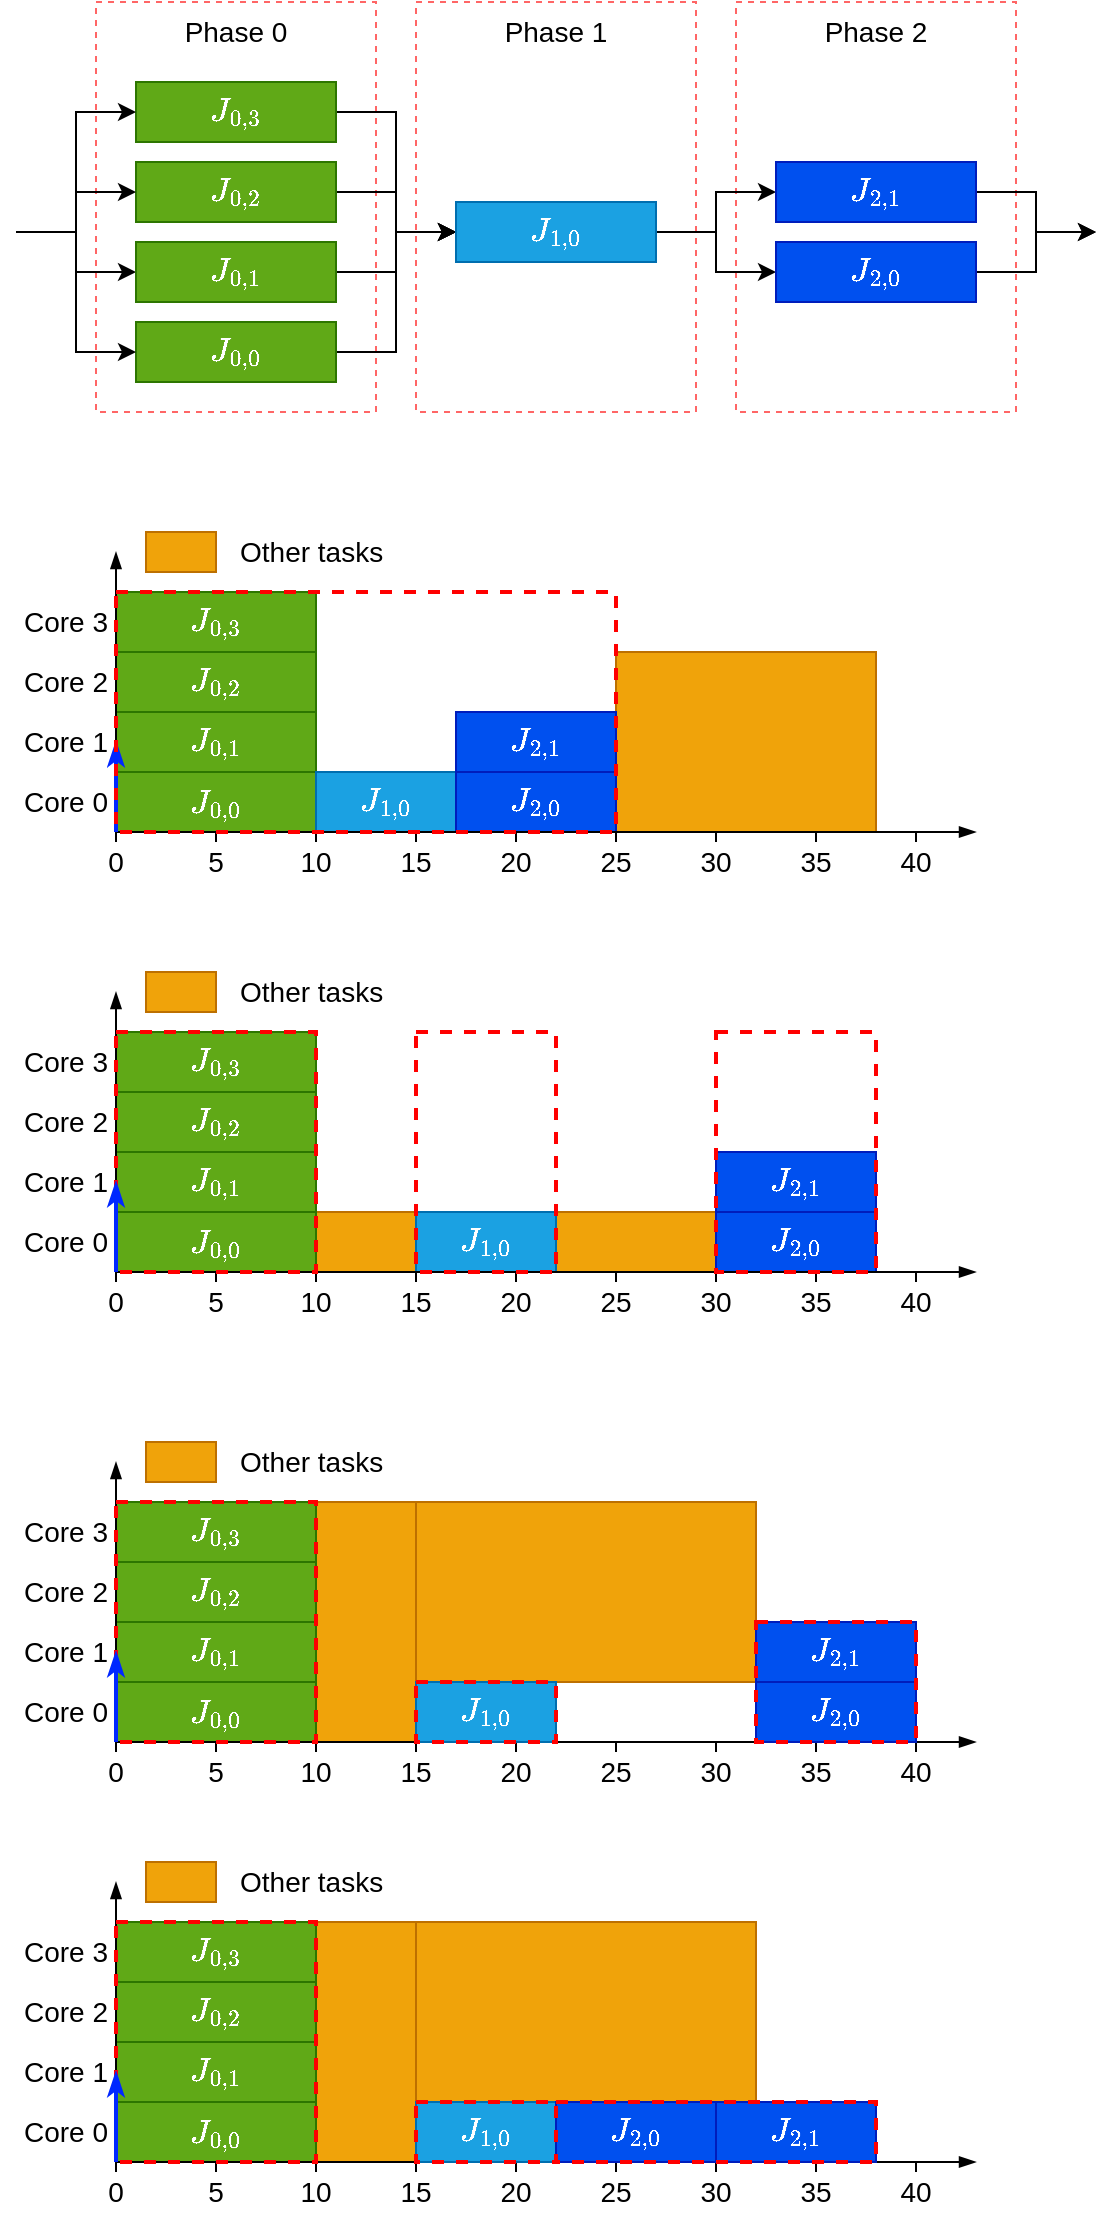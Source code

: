 <mxfile version="13.0.3" type="device"><diagram id="xW1HjvJvRXogK2bOHWA1" name="Page-1"><mxGraphModel dx="362" dy="269" grid="1" gridSize="5" guides="1" tooltips="1" connect="1" arrows="1" fold="1" page="1" pageScale="1" pageWidth="827" pageHeight="1169" math="1" shadow="0"><root><mxCell id="0"/><mxCell id="1" parent="0"/><mxCell id="m0qqbwwtuwKl5_YdVci3-2" value="" style="rounded=0;whiteSpace=wrap;html=1;align=center;fillColor=#f0a30a;strokeColor=#BD7000;fontColor=#ffffff;" parent="1" vertex="1"><mxGeometry x="305" y="975" width="170" height="90" as="geometry"/></mxCell><mxCell id="m0qqbwwtuwKl5_YdVci3-1" value="" style="rounded=0;whiteSpace=wrap;html=1;align=center;fillColor=#f0a30a;strokeColor=#BD7000;fontColor=#ffffff;" parent="1" vertex="1"><mxGeometry x="255" y="975" width="50" height="120" as="geometry"/></mxCell><mxCell id="kMdJhStKraSXt04Y12Ft-99" value="" style="rounded=0;whiteSpace=wrap;html=1;align=center;fillColor=#f0a30a;strokeColor=#BD7000;fontColor=#ffffff;" parent="1" vertex="1"><mxGeometry x="305" y="765" width="170" height="90" as="geometry"/></mxCell><mxCell id="kMdJhStKraSXt04Y12Ft-93" value="" style="rounded=0;whiteSpace=wrap;html=1;align=center;fillColor=#f0a30a;strokeColor=#BD7000;fontColor=#ffffff;" parent="1" vertex="1"><mxGeometry x="405" y="340" width="130" height="90" as="geometry"/></mxCell><mxCell id="7jsa1MZPSzjT0Qlmyjnx-44" value="" style="rounded=0;whiteSpace=wrap;html=1;align=center;fillColor=#f0a30a;strokeColor=#BD7000;fontColor=#ffffff;" parent="1" vertex="1"><mxGeometry x="255" y="620" width="50" height="30" as="geometry"/></mxCell><mxCell id="7jsa1MZPSzjT0Qlmyjnx-51" value="" style="rounded=0;whiteSpace=wrap;html=1;align=center;fillColor=#f0a30a;strokeColor=#BD7000;fontColor=#ffffff;" parent="1" vertex="1"><mxGeometry x="375" y="620" width="80" height="30" as="geometry"/></mxCell><mxCell id="7jsa1MZPSzjT0Qlmyjnx-36" value="" style="rounded=0;whiteSpace=wrap;html=1;align=center;fillColor=#60a917;strokeColor=#2D7600;fontColor=#ffffff;" parent="1" vertex="1"><mxGeometry x="155" y="560" width="100" height="30" as="geometry"/></mxCell><mxCell id="7jsa1MZPSzjT0Qlmyjnx-37" value="" style="rounded=0;whiteSpace=wrap;html=1;align=center;fillColor=#60a917;strokeColor=#2D7600;fontColor=#ffffff;" parent="1" vertex="1"><mxGeometry x="155" y="530" width="100" height="30" as="geometry"/></mxCell><mxCell id="7jsa1MZPSzjT0Qlmyjnx-35" value="" style="rounded=0;whiteSpace=wrap;html=1;fontColor=#FFFFFF;fillColor=none;dashed=1;strokeColor=#FF6666;" parent="1" vertex="1"><mxGeometry x="465" y="15" width="140" height="205" as="geometry"/></mxCell><mxCell id="7jsa1MZPSzjT0Qlmyjnx-34" value="" style="rounded=0;whiteSpace=wrap;html=1;fontColor=#FFFFFF;fillColor=none;dashed=1;strokeColor=#FF6666;" parent="1" vertex="1"><mxGeometry x="305" y="15" width="140" height="205" as="geometry"/></mxCell><mxCell id="7jsa1MZPSzjT0Qlmyjnx-33" value="" style="rounded=0;whiteSpace=wrap;html=1;fontColor=#FFFFFF;fillColor=none;dashed=1;strokeColor=#FF6666;" parent="1" vertex="1"><mxGeometry x="145" y="15" width="140" height="205" as="geometry"/></mxCell><mxCell id="H2lRXq-8TjMZ1R84Y-Bk-118" value="" style="rounded=0;whiteSpace=wrap;html=1;align=center;fillColor=#60a917;strokeColor=#2D7600;fontColor=#ffffff;" parent="1" vertex="1"><mxGeometry x="155" y="590" width="100" height="30" as="geometry"/></mxCell><mxCell id="H2lRXq-8TjMZ1R84Y-Bk-121" value="" style="rounded=0;whiteSpace=wrap;html=1;align=center;fillColor=#60a917;strokeColor=#2D7600;fontColor=#ffffff;" parent="1" vertex="1"><mxGeometry x="155" y="620" width="100" height="30" as="geometry"/></mxCell><mxCell id="H2lRXq-8TjMZ1R84Y-Bk-123" value="" style="endArrow=blockThin;html=1;strokeColor=#000000;endFill=1;exitX=0.5;exitY=0;exitDx=0;exitDy=0;" parent="1" source="H2lRXq-8TjMZ1R84Y-Bk-124" edge="1"><mxGeometry width="50" height="50" relative="1" as="geometry"><mxPoint x="155" y="620" as="sourcePoint"/><mxPoint x="155" y="510" as="targetPoint"/></mxGeometry></mxCell><mxCell id="H2lRXq-8TjMZ1R84Y-Bk-124" value="&lt;div style=&quot;font-size: 14px;&quot;&gt;0&lt;/div&gt;" style="text;html=1;strokeColor=none;fillColor=none;align=center;verticalAlign=middle;whiteSpace=wrap;rounded=0;fontSize=14;" parent="1" vertex="1"><mxGeometry x="145" y="655" width="20" height="20" as="geometry"/></mxCell><mxCell id="H2lRXq-8TjMZ1R84Y-Bk-125" value="5" style="text;html=1;strokeColor=none;fillColor=none;align=center;verticalAlign=middle;whiteSpace=wrap;rounded=0;fontSize=14;" parent="1" vertex="1"><mxGeometry x="195" y="655" width="20" height="20" as="geometry"/></mxCell><mxCell id="H2lRXq-8TjMZ1R84Y-Bk-126" value="10" style="text;html=1;strokeColor=none;fillColor=none;align=center;verticalAlign=middle;whiteSpace=wrap;rounded=0;fontSize=14;" parent="1" vertex="1"><mxGeometry x="245" y="655" width="20" height="20" as="geometry"/></mxCell><mxCell id="H2lRXq-8TjMZ1R84Y-Bk-127" value="15" style="text;html=1;strokeColor=none;fillColor=none;align=center;verticalAlign=middle;whiteSpace=wrap;rounded=0;fontSize=14;" parent="1" vertex="1"><mxGeometry x="295" y="655" width="20" height="20" as="geometry"/></mxCell><mxCell id="H2lRXq-8TjMZ1R84Y-Bk-128" value="20" style="text;html=1;strokeColor=none;fillColor=none;align=center;verticalAlign=middle;whiteSpace=wrap;rounded=0;fontSize=14;" parent="1" vertex="1"><mxGeometry x="345" y="655" width="20" height="20" as="geometry"/></mxCell><mxCell id="H2lRXq-8TjMZ1R84Y-Bk-130" value="Core 0" style="text;html=1;strokeColor=none;fillColor=none;align=center;verticalAlign=middle;whiteSpace=wrap;rounded=0;fontSize=14;fontColor=#000000;" parent="1" vertex="1"><mxGeometry x="105" y="625" width="50" height="20" as="geometry"/></mxCell><mxCell id="H2lRXq-8TjMZ1R84Y-Bk-131" value="Core 1" style="text;html=1;strokeColor=none;fillColor=none;align=center;verticalAlign=middle;whiteSpace=wrap;rounded=0;fontSize=14;fontColor=#000000;" parent="1" vertex="1"><mxGeometry x="105" y="595" width="50" height="20" as="geometry"/></mxCell><mxCell id="H2lRXq-8TjMZ1R84Y-Bk-134" value="" style="endArrow=none;html=1;" parent="1" source="H2lRXq-8TjMZ1R84Y-Bk-135" edge="1"><mxGeometry width="50" height="50" relative="1" as="geometry"><mxPoint x="405" y="680" as="sourcePoint"/><mxPoint x="405" y="650" as="targetPoint"/></mxGeometry></mxCell><mxCell id="H2lRXq-8TjMZ1R84Y-Bk-135" value="25" style="text;html=1;strokeColor=none;fillColor=none;align=center;verticalAlign=middle;whiteSpace=wrap;rounded=0;fontSize=14;" parent="1" vertex="1"><mxGeometry x="395" y="655" width="20" height="20" as="geometry"/></mxCell><mxCell id="H2lRXq-8TjMZ1R84Y-Bk-136" value="" style="endArrow=none;html=1;exitX=0.5;exitY=0;exitDx=0;exitDy=0;" parent="1" source="H2lRXq-8TjMZ1R84Y-Bk-135" edge="1"><mxGeometry width="50" height="50" relative="1" as="geometry"><mxPoint x="405" y="680" as="sourcePoint"/><mxPoint x="405" y="650" as="targetPoint"/></mxGeometry></mxCell><mxCell id="H2lRXq-8TjMZ1R84Y-Bk-137" value="" style="endArrow=none;html=1;exitX=0.5;exitY=0;exitDx=0;exitDy=0;" parent="1" source="H2lRXq-8TjMZ1R84Y-Bk-128" edge="1"><mxGeometry width="50" height="50" relative="1" as="geometry"><mxPoint x="410" y="660" as="sourcePoint"/><mxPoint x="355" y="650" as="targetPoint"/></mxGeometry></mxCell><mxCell id="H2lRXq-8TjMZ1R84Y-Bk-138" value="" style="endArrow=none;html=1;exitX=0.5;exitY=0;exitDx=0;exitDy=0;" parent="1" source="H2lRXq-8TjMZ1R84Y-Bk-127" edge="1"><mxGeometry width="50" height="50" relative="1" as="geometry"><mxPoint x="415" y="665" as="sourcePoint"/><mxPoint x="305.0" y="650" as="targetPoint"/></mxGeometry></mxCell><mxCell id="H2lRXq-8TjMZ1R84Y-Bk-139" value="" style="endArrow=none;html=1;exitX=0.5;exitY=0;exitDx=0;exitDy=0;" parent="1" source="H2lRXq-8TjMZ1R84Y-Bk-126" edge="1"><mxGeometry width="50" height="50" relative="1" as="geometry"><mxPoint x="310" y="660" as="sourcePoint"/><mxPoint x="255" y="650" as="targetPoint"/></mxGeometry></mxCell><mxCell id="H2lRXq-8TjMZ1R84Y-Bk-140" value="" style="endArrow=none;html=1;exitX=0.5;exitY=0;exitDx=0;exitDy=0;" parent="1" source="H2lRXq-8TjMZ1R84Y-Bk-125" edge="1"><mxGeometry width="50" height="50" relative="1" as="geometry"><mxPoint x="315" y="665" as="sourcePoint"/><mxPoint x="205" y="650" as="targetPoint"/></mxGeometry></mxCell><mxCell id="H2lRXq-8TjMZ1R84Y-Bk-149" value="" style="endArrow=none;html=1;" parent="1" source="H2lRXq-8TjMZ1R84Y-Bk-150" edge="1"><mxGeometry width="50" height="50" relative="1" as="geometry"><mxPoint x="455" y="680" as="sourcePoint"/><mxPoint x="455" y="650" as="targetPoint"/></mxGeometry></mxCell><mxCell id="H2lRXq-8TjMZ1R84Y-Bk-150" value="30" style="text;html=1;strokeColor=none;fillColor=none;align=center;verticalAlign=middle;whiteSpace=wrap;rounded=0;fontSize=14;" parent="1" vertex="1"><mxGeometry x="445" y="655" width="20" height="20" as="geometry"/></mxCell><mxCell id="qFGKZNAYmPmx-F1GtHhx-10" value="" style="rounded=0;whiteSpace=wrap;html=1;align=center;fillColor=#f0a30a;strokeColor=#BD7000;fontColor=#ffffff;" parent="1" vertex="1"><mxGeometry x="170" y="500" width="35" height="20" as="geometry"/></mxCell><mxCell id="qFGKZNAYmPmx-F1GtHhx-11" value="Other tasks" style="text;html=1;strokeColor=none;fillColor=none;align=left;verticalAlign=middle;whiteSpace=wrap;rounded=0;fontSize=14;fontColor=#000000;" parent="1" vertex="1"><mxGeometry x="215" y="500" width="80" height="20" as="geometry"/></mxCell><mxCell id="7jsa1MZPSzjT0Qlmyjnx-11" style="edgeStyle=orthogonalEdgeStyle;rounded=0;orthogonalLoop=1;jettySize=auto;html=1;exitX=1;exitY=0.5;exitDx=0;exitDy=0;entryX=0;entryY=0.5;entryDx=0;entryDy=0;" parent="1" source="7jsa1MZPSzjT0Qlmyjnx-1" target="7jsa1MZPSzjT0Qlmyjnx-5" edge="1"><mxGeometry relative="1" as="geometry"/></mxCell><mxCell id="7jsa1MZPSzjT0Qlmyjnx-1" value="" style="rounded=0;whiteSpace=wrap;html=1;align=center;fillColor=#60a917;strokeColor=#2D7600;fontColor=#ffffff;" parent="1" vertex="1"><mxGeometry x="165" y="55" width="100" height="30" as="geometry"/></mxCell><mxCell id="7jsa1MZPSzjT0Qlmyjnx-8" style="edgeStyle=orthogonalEdgeStyle;rounded=0;orthogonalLoop=1;jettySize=auto;html=1;exitX=1;exitY=0.5;exitDx=0;exitDy=0;" parent="1" source="7jsa1MZPSzjT0Qlmyjnx-2" target="7jsa1MZPSzjT0Qlmyjnx-5" edge="1"><mxGeometry relative="1" as="geometry"/></mxCell><mxCell id="7jsa1MZPSzjT0Qlmyjnx-2" value="" style="rounded=0;whiteSpace=wrap;html=1;align=center;fillColor=#60a917;strokeColor=#2D7600;fontColor=#ffffff;" parent="1" vertex="1"><mxGeometry x="165" y="95" width="100" height="30" as="geometry"/></mxCell><mxCell id="7jsa1MZPSzjT0Qlmyjnx-9" style="edgeStyle=orthogonalEdgeStyle;rounded=0;orthogonalLoop=1;jettySize=auto;html=1;exitX=1;exitY=0.5;exitDx=0;exitDy=0;entryX=0;entryY=0.5;entryDx=0;entryDy=0;" parent="1" source="7jsa1MZPSzjT0Qlmyjnx-3" target="7jsa1MZPSzjT0Qlmyjnx-5" edge="1"><mxGeometry relative="1" as="geometry"/></mxCell><mxCell id="7jsa1MZPSzjT0Qlmyjnx-17" style="edgeStyle=orthogonalEdgeStyle;rounded=0;orthogonalLoop=1;jettySize=auto;html=1;exitX=0;exitY=0.5;exitDx=0;exitDy=0;startArrow=classic;startFill=1;endArrow=none;endFill=0;" parent="1" source="7jsa1MZPSzjT0Qlmyjnx-3" edge="1"><mxGeometry relative="1" as="geometry"><mxPoint x="105" y="130" as="targetPoint"/><Array as="points"><mxPoint x="135" y="150"/><mxPoint x="135" y="130"/></Array></mxGeometry></mxCell><mxCell id="7jsa1MZPSzjT0Qlmyjnx-3" value="" style="rounded=0;whiteSpace=wrap;html=1;align=center;fillColor=#60a917;strokeColor=#2D7600;fontColor=#ffffff;" parent="1" vertex="1"><mxGeometry x="165" y="135" width="100" height="30" as="geometry"/></mxCell><mxCell id="7jsa1MZPSzjT0Qlmyjnx-10" style="edgeStyle=orthogonalEdgeStyle;rounded=0;orthogonalLoop=1;jettySize=auto;html=1;exitX=1;exitY=0.5;exitDx=0;exitDy=0;entryX=0;entryY=0.5;entryDx=0;entryDy=0;" parent="1" source="7jsa1MZPSzjT0Qlmyjnx-4" target="7jsa1MZPSzjT0Qlmyjnx-5" edge="1"><mxGeometry relative="1" as="geometry"/></mxCell><mxCell id="7jsa1MZPSzjT0Qlmyjnx-4" value="" style="rounded=0;whiteSpace=wrap;html=1;align=center;fillColor=#60a917;strokeColor=#2D7600;fontColor=#ffffff;" parent="1" vertex="1"><mxGeometry x="165" y="175" width="100" height="30" as="geometry"/></mxCell><mxCell id="7jsa1MZPSzjT0Qlmyjnx-12" style="edgeStyle=orthogonalEdgeStyle;rounded=0;orthogonalLoop=1;jettySize=auto;html=1;exitX=1;exitY=0.5;exitDx=0;exitDy=0;" parent="1" source="7jsa1MZPSzjT0Qlmyjnx-5" target="7jsa1MZPSzjT0Qlmyjnx-6" edge="1"><mxGeometry relative="1" as="geometry"/></mxCell><mxCell id="7jsa1MZPSzjT0Qlmyjnx-13" style="edgeStyle=orthogonalEdgeStyle;rounded=0;orthogonalLoop=1;jettySize=auto;html=1;exitX=1;exitY=0.5;exitDx=0;exitDy=0;" parent="1" source="7jsa1MZPSzjT0Qlmyjnx-5" target="7jsa1MZPSzjT0Qlmyjnx-7" edge="1"><mxGeometry relative="1" as="geometry"/></mxCell><mxCell id="7jsa1MZPSzjT0Qlmyjnx-5" value="" style="rounded=0;whiteSpace=wrap;html=1;align=center;fillColor=#1ba1e2;strokeColor=#006EAF;fontColor=#ffffff;" parent="1" vertex="1"><mxGeometry x="325" y="115" width="100" height="30" as="geometry"/></mxCell><mxCell id="7jsa1MZPSzjT0Qlmyjnx-14" style="edgeStyle=orthogonalEdgeStyle;rounded=0;orthogonalLoop=1;jettySize=auto;html=1;exitX=1;exitY=0.5;exitDx=0;exitDy=0;" parent="1" source="7jsa1MZPSzjT0Qlmyjnx-6" edge="1"><mxGeometry relative="1" as="geometry"><mxPoint x="645" y="130" as="targetPoint"/><Array as="points"><mxPoint x="615" y="110"/><mxPoint x="615" y="130"/></Array></mxGeometry></mxCell><mxCell id="7jsa1MZPSzjT0Qlmyjnx-6" value="" style="rounded=0;whiteSpace=wrap;html=1;align=center;fillColor=#0050ef;strokeColor=#001DBC;fontColor=#ffffff;" parent="1" vertex="1"><mxGeometry x="485" y="95" width="100" height="30" as="geometry"/></mxCell><mxCell id="7jsa1MZPSzjT0Qlmyjnx-16" style="edgeStyle=orthogonalEdgeStyle;rounded=0;orthogonalLoop=1;jettySize=auto;html=1;exitX=1;exitY=0.5;exitDx=0;exitDy=0;" parent="1" source="7jsa1MZPSzjT0Qlmyjnx-7" edge="1"><mxGeometry relative="1" as="geometry"><mxPoint x="645" y="130" as="targetPoint"/><Array as="points"><mxPoint x="615" y="150"/><mxPoint x="615" y="130"/></Array></mxGeometry></mxCell><mxCell id="7jsa1MZPSzjT0Qlmyjnx-7" value="" style="rounded=0;whiteSpace=wrap;html=1;align=center;fillColor=#0050ef;strokeColor=#001DBC;fontColor=#ffffff;" parent="1" vertex="1"><mxGeometry x="485" y="135" width="100" height="30" as="geometry"/></mxCell><mxCell id="7jsa1MZPSzjT0Qlmyjnx-18" style="edgeStyle=orthogonalEdgeStyle;rounded=0;orthogonalLoop=1;jettySize=auto;html=1;exitX=0;exitY=0.5;exitDx=0;exitDy=0;startArrow=classic;startFill=1;endArrow=none;endFill=0;" parent="1" edge="1"><mxGeometry relative="1" as="geometry"><mxPoint x="105" y="130" as="targetPoint"/><mxPoint x="165" y="190" as="sourcePoint"/><Array as="points"><mxPoint x="135" y="190"/><mxPoint x="135" y="130"/></Array></mxGeometry></mxCell><mxCell id="7jsa1MZPSzjT0Qlmyjnx-19" style="edgeStyle=orthogonalEdgeStyle;rounded=0;orthogonalLoop=1;jettySize=auto;html=1;exitX=0;exitY=0.5;exitDx=0;exitDy=0;startArrow=classic;startFill=1;endArrow=none;endFill=0;" parent="1" edge="1"><mxGeometry relative="1" as="geometry"><mxPoint x="105" y="130" as="targetPoint"/><mxPoint x="165" y="110" as="sourcePoint"/><Array as="points"><mxPoint x="135" y="110"/><mxPoint x="135" y="130"/></Array></mxGeometry></mxCell><mxCell id="7jsa1MZPSzjT0Qlmyjnx-20" style="edgeStyle=orthogonalEdgeStyle;rounded=0;orthogonalLoop=1;jettySize=auto;html=1;exitX=0;exitY=0.5;exitDx=0;exitDy=0;startArrow=classic;startFill=1;endArrow=none;endFill=0;" parent="1" edge="1"><mxGeometry relative="1" as="geometry"><mxPoint x="105" y="130" as="targetPoint"/><mxPoint x="165" y="70" as="sourcePoint"/><Array as="points"><mxPoint x="135" y="70"/><mxPoint x="135" y="130"/></Array></mxGeometry></mxCell><mxCell id="7jsa1MZPSzjT0Qlmyjnx-21" value="$$J_{0,0}$$" style="text;html=1;strokeColor=none;fillColor=none;align=center;verticalAlign=middle;whiteSpace=wrap;rounded=0;fontSize=14;fontColor=#FFFFFF;" parent="1" vertex="1"><mxGeometry x="180" y="180" width="70" height="20" as="geometry"/></mxCell><mxCell id="7jsa1MZPSzjT0Qlmyjnx-22" value="$$J_{0,1}$$" style="text;html=1;strokeColor=none;fillColor=none;align=center;verticalAlign=middle;whiteSpace=wrap;rounded=0;fontSize=14;fontColor=#FFFFFF;" parent="1" vertex="1"><mxGeometry x="180" y="140" width="70" height="20" as="geometry"/></mxCell><mxCell id="7jsa1MZPSzjT0Qlmyjnx-23" value="$$J_{0,2}$$" style="text;html=1;strokeColor=none;fillColor=none;align=center;verticalAlign=middle;whiteSpace=wrap;rounded=0;fontSize=14;fontColor=#FFFFFF;" parent="1" vertex="1"><mxGeometry x="180" y="100" width="70" height="20" as="geometry"/></mxCell><mxCell id="7jsa1MZPSzjT0Qlmyjnx-24" value="$$J_{0,3}$$" style="text;html=1;strokeColor=none;fillColor=none;align=center;verticalAlign=middle;whiteSpace=wrap;rounded=0;fontSize=14;fontColor=#FFFFFF;" parent="1" vertex="1"><mxGeometry x="180" y="60" width="70" height="20" as="geometry"/></mxCell><mxCell id="7jsa1MZPSzjT0Qlmyjnx-25" value="$$J_{1,0}$$" style="text;html=1;strokeColor=none;fillColor=none;align=center;verticalAlign=middle;whiteSpace=wrap;rounded=0;fontSize=14;fontColor=#FFFFFF;" parent="1" vertex="1"><mxGeometry x="340" y="120" width="70" height="20" as="geometry"/></mxCell><mxCell id="7jsa1MZPSzjT0Qlmyjnx-26" value="$$J_{2,0}$$" style="text;html=1;strokeColor=none;fillColor=none;align=center;verticalAlign=middle;whiteSpace=wrap;rounded=0;fontSize=14;fontColor=#FFFFFF;" parent="1" vertex="1"><mxGeometry x="500" y="140" width="70" height="20" as="geometry"/></mxCell><mxCell id="7jsa1MZPSzjT0Qlmyjnx-27" value="$$J_{2,1}$$" style="text;html=1;strokeColor=none;fillColor=none;align=center;verticalAlign=middle;whiteSpace=wrap;rounded=0;fontSize=14;fontColor=#FFFFFF;" parent="1" vertex="1"><mxGeometry x="500" y="100" width="70" height="20" as="geometry"/></mxCell><mxCell id="7jsa1MZPSzjT0Qlmyjnx-28" value="Phase 0" style="text;html=1;strokeColor=none;fillColor=none;align=center;verticalAlign=middle;whiteSpace=wrap;rounded=0;fontSize=14;fontColor=#000000;" parent="1" vertex="1"><mxGeometry x="180" y="20" width="70" height="20" as="geometry"/></mxCell><mxCell id="7jsa1MZPSzjT0Qlmyjnx-30" value="Phase 1" style="text;html=1;strokeColor=none;fillColor=none;align=center;verticalAlign=middle;whiteSpace=wrap;rounded=0;fontSize=14;fontColor=#000000;" parent="1" vertex="1"><mxGeometry x="340" y="20" width="70" height="20" as="geometry"/></mxCell><mxCell id="7jsa1MZPSzjT0Qlmyjnx-31" value="Phase 2" style="text;html=1;strokeColor=none;fillColor=none;align=center;verticalAlign=middle;whiteSpace=wrap;rounded=0;fontSize=14;fontColor=#000000;" parent="1" vertex="1"><mxGeometry x="500" y="20" width="70" height="20" as="geometry"/></mxCell><mxCell id="7jsa1MZPSzjT0Qlmyjnx-38" value="Core 2" style="text;html=1;strokeColor=none;fillColor=none;align=center;verticalAlign=middle;whiteSpace=wrap;rounded=0;fontSize=14;fontColor=#000000;" parent="1" vertex="1"><mxGeometry x="105" y="565" width="50" height="20" as="geometry"/></mxCell><mxCell id="7jsa1MZPSzjT0Qlmyjnx-39" value="Core 3" style="text;html=1;strokeColor=none;fillColor=none;align=center;verticalAlign=middle;whiteSpace=wrap;rounded=0;fontSize=14;fontColor=#000000;" parent="1" vertex="1"><mxGeometry x="105" y="535" width="50" height="20" as="geometry"/></mxCell><mxCell id="7jsa1MZPSzjT0Qlmyjnx-40" value="$$J_{0,0}$$" style="text;html=1;strokeColor=none;fillColor=none;align=center;verticalAlign=middle;whiteSpace=wrap;rounded=0;fontSize=14;fontColor=#FFFFFF;" parent="1" vertex="1"><mxGeometry x="170" y="625.86" width="70" height="20" as="geometry"/></mxCell><mxCell id="7jsa1MZPSzjT0Qlmyjnx-41" value="$$J_{0,1}$$" style="text;html=1;strokeColor=none;fillColor=none;align=center;verticalAlign=middle;whiteSpace=wrap;rounded=0;fontSize=14;fontColor=#FFFFFF;" parent="1" vertex="1"><mxGeometry x="170" y="595" width="70" height="20" as="geometry"/></mxCell><mxCell id="7jsa1MZPSzjT0Qlmyjnx-42" value="$$J_{0,2}$$" style="text;html=1;strokeColor=none;fillColor=none;align=center;verticalAlign=middle;whiteSpace=wrap;rounded=0;fontSize=14;fontColor=#FFFFFF;" parent="1" vertex="1"><mxGeometry x="170" y="565" width="70" height="20" as="geometry"/></mxCell><mxCell id="7jsa1MZPSzjT0Qlmyjnx-43" value="$$J_{0,3}$$" style="text;html=1;strokeColor=none;fillColor=none;align=center;verticalAlign=middle;whiteSpace=wrap;rounded=0;fontSize=14;fontColor=#FFFFFF;" parent="1" vertex="1"><mxGeometry x="170" y="535" width="70" height="20" as="geometry"/></mxCell><mxCell id="7jsa1MZPSzjT0Qlmyjnx-45" value="&lt;span style=&quot;white-space: normal ; font-size: 14px&quot;&gt;$$J_{1,0}$$&lt;/span&gt;" style="rounded=0;whiteSpace=wrap;html=1;align=center;fillColor=#1ba1e2;strokeColor=#006EAF;fontColor=#ffffff;" parent="1" vertex="1"><mxGeometry x="305" y="620" width="70" height="30" as="geometry"/></mxCell><mxCell id="7jsa1MZPSzjT0Qlmyjnx-52" value="&lt;span style=&quot;white-space: normal ; font-size: 14px&quot;&gt;$$J_{2,1}$$&lt;/span&gt;" style="rounded=0;whiteSpace=wrap;html=1;align=center;fillColor=#0050ef;strokeColor=#001DBC;fontColor=#ffffff;" parent="1" vertex="1"><mxGeometry x="455" y="590" width="80" height="30" as="geometry"/></mxCell><mxCell id="7jsa1MZPSzjT0Qlmyjnx-53" value="&lt;span style=&quot;white-space: normal ; font-size: 14px&quot;&gt;$$J_{2,0}$$&lt;/span&gt;" style="rounded=0;whiteSpace=wrap;html=1;align=center;fillColor=#0050ef;strokeColor=#001DBC;fontColor=#ffffff;" parent="1" vertex="1"><mxGeometry x="455" y="620" width="80" height="30" as="geometry"/></mxCell><mxCell id="H2lRXq-8TjMZ1R84Y-Bk-122" value="" style="endArrow=blockThin;html=1;endFill=1;" parent="1" edge="1"><mxGeometry width="50" height="50" relative="1" as="geometry"><mxPoint x="155" y="650" as="sourcePoint"/><mxPoint x="585" y="650" as="targetPoint"/></mxGeometry></mxCell><mxCell id="7jsa1MZPSzjT0Qlmyjnx-47" value="" style="rounded=0;whiteSpace=wrap;html=1;fontColor=#FFFFFF;fillColor=none;dashed=1;strokeColor=#FF0000;strokeWidth=2;" parent="1" vertex="1"><mxGeometry x="155" y="530" width="100" height="120" as="geometry"/></mxCell><mxCell id="H2lRXq-8TjMZ1R84Y-Bk-129" value="" style="endArrow=classicThin;html=1;strokeColor=#0027FF;fillColor=#0050ef;endFill=1;strokeWidth=2;" parent="1" edge="1"><mxGeometry width="50" height="50" relative="1" as="geometry"><mxPoint x="155" y="650" as="sourcePoint"/><mxPoint x="155" y="605" as="targetPoint"/></mxGeometry></mxCell><mxCell id="7jsa1MZPSzjT0Qlmyjnx-60" value="" style="endArrow=none;html=1;" parent="1" source="7jsa1MZPSzjT0Qlmyjnx-61" edge="1"><mxGeometry width="50" height="50" relative="1" as="geometry"><mxPoint x="505" y="680" as="sourcePoint"/><mxPoint x="505" y="650" as="targetPoint"/></mxGeometry></mxCell><mxCell id="7jsa1MZPSzjT0Qlmyjnx-61" value="35" style="text;html=1;strokeColor=none;fillColor=none;align=center;verticalAlign=middle;whiteSpace=wrap;rounded=0;fontSize=14;" parent="1" vertex="1"><mxGeometry x="495" y="655" width="20" height="20" as="geometry"/></mxCell><mxCell id="7jsa1MZPSzjT0Qlmyjnx-62" value="" style="endArrow=none;html=1;" parent="1" source="7jsa1MZPSzjT0Qlmyjnx-63" edge="1"><mxGeometry width="50" height="50" relative="1" as="geometry"><mxPoint x="555" y="680" as="sourcePoint"/><mxPoint x="555" y="650" as="targetPoint"/></mxGeometry></mxCell><mxCell id="7jsa1MZPSzjT0Qlmyjnx-63" value="40" style="text;html=1;strokeColor=none;fillColor=none;align=center;verticalAlign=middle;whiteSpace=wrap;rounded=0;fontSize=14;" parent="1" vertex="1"><mxGeometry x="545" y="655" width="20" height="20" as="geometry"/></mxCell><mxCell id="7jsa1MZPSzjT0Qlmyjnx-64" value="" style="rounded=0;whiteSpace=wrap;html=1;align=center;fillColor=#f0a30a;strokeColor=#BD7000;fontColor=#ffffff;" parent="1" vertex="1"><mxGeometry x="255" y="765" width="50" height="120" as="geometry"/></mxCell><mxCell id="7jsa1MZPSzjT0Qlmyjnx-66" value="" style="rounded=0;whiteSpace=wrap;html=1;align=center;fillColor=#60a917;strokeColor=#2D7600;fontColor=#ffffff;" parent="1" vertex="1"><mxGeometry x="155" y="795" width="100" height="30" as="geometry"/></mxCell><mxCell id="7jsa1MZPSzjT0Qlmyjnx-67" value="" style="rounded=0;whiteSpace=wrap;html=1;align=center;fillColor=#60a917;strokeColor=#2D7600;fontColor=#ffffff;" parent="1" vertex="1"><mxGeometry x="155" y="765" width="100" height="30" as="geometry"/></mxCell><mxCell id="7jsa1MZPSzjT0Qlmyjnx-68" value="" style="rounded=0;whiteSpace=wrap;html=1;align=center;fillColor=#60a917;strokeColor=#2D7600;fontColor=#ffffff;" parent="1" vertex="1"><mxGeometry x="155" y="825" width="100" height="30" as="geometry"/></mxCell><mxCell id="7jsa1MZPSzjT0Qlmyjnx-69" value="" style="rounded=0;whiteSpace=wrap;html=1;align=center;fillColor=#60a917;strokeColor=#2D7600;fontColor=#ffffff;" parent="1" vertex="1"><mxGeometry x="155" y="855" width="100" height="30" as="geometry"/></mxCell><mxCell id="7jsa1MZPSzjT0Qlmyjnx-70" value="" style="endArrow=blockThin;html=1;strokeColor=#000000;endFill=1;exitX=0.5;exitY=0;exitDx=0;exitDy=0;" parent="1" source="7jsa1MZPSzjT0Qlmyjnx-71" edge="1"><mxGeometry width="50" height="50" relative="1" as="geometry"><mxPoint x="155" y="855" as="sourcePoint"/><mxPoint x="155" y="745" as="targetPoint"/></mxGeometry></mxCell><mxCell id="7jsa1MZPSzjT0Qlmyjnx-71" value="&lt;div style=&quot;font-size: 14px;&quot;&gt;0&lt;/div&gt;" style="text;html=1;strokeColor=none;fillColor=none;align=center;verticalAlign=middle;whiteSpace=wrap;rounded=0;fontSize=14;" parent="1" vertex="1"><mxGeometry x="145" y="890" width="20" height="20" as="geometry"/></mxCell><mxCell id="7jsa1MZPSzjT0Qlmyjnx-72" value="5" style="text;html=1;strokeColor=none;fillColor=none;align=center;verticalAlign=middle;whiteSpace=wrap;rounded=0;fontSize=14;" parent="1" vertex="1"><mxGeometry x="195" y="890" width="20" height="20" as="geometry"/></mxCell><mxCell id="7jsa1MZPSzjT0Qlmyjnx-73" value="10" style="text;html=1;strokeColor=none;fillColor=none;align=center;verticalAlign=middle;whiteSpace=wrap;rounded=0;fontSize=14;" parent="1" vertex="1"><mxGeometry x="245" y="890" width="20" height="20" as="geometry"/></mxCell><mxCell id="7jsa1MZPSzjT0Qlmyjnx-74" value="15" style="text;html=1;strokeColor=none;fillColor=none;align=center;verticalAlign=middle;whiteSpace=wrap;rounded=0;fontSize=14;" parent="1" vertex="1"><mxGeometry x="295" y="890" width="20" height="20" as="geometry"/></mxCell><mxCell id="7jsa1MZPSzjT0Qlmyjnx-75" value="20" style="text;html=1;strokeColor=none;fillColor=none;align=center;verticalAlign=middle;whiteSpace=wrap;rounded=0;fontSize=14;" parent="1" vertex="1"><mxGeometry x="345" y="890" width="20" height="20" as="geometry"/></mxCell><mxCell id="7jsa1MZPSzjT0Qlmyjnx-76" value="Core 0" style="text;html=1;strokeColor=none;fillColor=none;align=center;verticalAlign=middle;whiteSpace=wrap;rounded=0;fontSize=14;fontColor=#000000;" parent="1" vertex="1"><mxGeometry x="105" y="860" width="50" height="20" as="geometry"/></mxCell><mxCell id="7jsa1MZPSzjT0Qlmyjnx-77" value="Core 1" style="text;html=1;strokeColor=none;fillColor=none;align=center;verticalAlign=middle;whiteSpace=wrap;rounded=0;fontSize=14;fontColor=#000000;" parent="1" vertex="1"><mxGeometry x="105" y="830" width="50" height="20" as="geometry"/></mxCell><mxCell id="7jsa1MZPSzjT0Qlmyjnx-78" value="" style="endArrow=none;html=1;" parent="1" source="7jsa1MZPSzjT0Qlmyjnx-79" edge="1"><mxGeometry width="50" height="50" relative="1" as="geometry"><mxPoint x="405" y="915" as="sourcePoint"/><mxPoint x="405" y="885" as="targetPoint"/></mxGeometry></mxCell><mxCell id="7jsa1MZPSzjT0Qlmyjnx-79" value="25" style="text;html=1;strokeColor=none;fillColor=none;align=center;verticalAlign=middle;whiteSpace=wrap;rounded=0;fontSize=14;" parent="1" vertex="1"><mxGeometry x="395" y="890" width="20" height="20" as="geometry"/></mxCell><mxCell id="7jsa1MZPSzjT0Qlmyjnx-80" value="" style="endArrow=none;html=1;exitX=0.5;exitY=0;exitDx=0;exitDy=0;" parent="1" source="7jsa1MZPSzjT0Qlmyjnx-79" edge="1"><mxGeometry width="50" height="50" relative="1" as="geometry"><mxPoint x="405" y="915" as="sourcePoint"/><mxPoint x="405" y="885" as="targetPoint"/></mxGeometry></mxCell><mxCell id="7jsa1MZPSzjT0Qlmyjnx-81" value="" style="endArrow=none;html=1;exitX=0.5;exitY=0;exitDx=0;exitDy=0;" parent="1" source="7jsa1MZPSzjT0Qlmyjnx-75" edge="1"><mxGeometry width="50" height="50" relative="1" as="geometry"><mxPoint x="410" y="895" as="sourcePoint"/><mxPoint x="355" y="885" as="targetPoint"/></mxGeometry></mxCell><mxCell id="7jsa1MZPSzjT0Qlmyjnx-82" value="" style="endArrow=none;html=1;exitX=0.5;exitY=0;exitDx=0;exitDy=0;" parent="1" source="7jsa1MZPSzjT0Qlmyjnx-74" edge="1"><mxGeometry width="50" height="50" relative="1" as="geometry"><mxPoint x="415" y="900" as="sourcePoint"/><mxPoint x="305" y="885" as="targetPoint"/></mxGeometry></mxCell><mxCell id="7jsa1MZPSzjT0Qlmyjnx-83" value="" style="endArrow=none;html=1;exitX=0.5;exitY=0;exitDx=0;exitDy=0;" parent="1" source="7jsa1MZPSzjT0Qlmyjnx-73" edge="1"><mxGeometry width="50" height="50" relative="1" as="geometry"><mxPoint x="310" y="895" as="sourcePoint"/><mxPoint x="255" y="885" as="targetPoint"/></mxGeometry></mxCell><mxCell id="7jsa1MZPSzjT0Qlmyjnx-84" value="" style="endArrow=none;html=1;exitX=0.5;exitY=0;exitDx=0;exitDy=0;" parent="1" source="7jsa1MZPSzjT0Qlmyjnx-72" edge="1"><mxGeometry width="50" height="50" relative="1" as="geometry"><mxPoint x="315" y="900" as="sourcePoint"/><mxPoint x="205" y="885" as="targetPoint"/></mxGeometry></mxCell><mxCell id="7jsa1MZPSzjT0Qlmyjnx-85" value="" style="endArrow=none;html=1;" parent="1" source="7jsa1MZPSzjT0Qlmyjnx-86" edge="1"><mxGeometry width="50" height="50" relative="1" as="geometry"><mxPoint x="455" y="915" as="sourcePoint"/><mxPoint x="455" y="885" as="targetPoint"/></mxGeometry></mxCell><mxCell id="7jsa1MZPSzjT0Qlmyjnx-86" value="30" style="text;html=1;strokeColor=none;fillColor=none;align=center;verticalAlign=middle;whiteSpace=wrap;rounded=0;fontSize=14;" parent="1" vertex="1"><mxGeometry x="445" y="890" width="20" height="20" as="geometry"/></mxCell><mxCell id="7jsa1MZPSzjT0Qlmyjnx-87" value="" style="rounded=0;whiteSpace=wrap;html=1;align=center;fillColor=#f0a30a;strokeColor=#BD7000;fontColor=#ffffff;" parent="1" vertex="1"><mxGeometry x="170" y="735" width="35" height="20" as="geometry"/></mxCell><mxCell id="7jsa1MZPSzjT0Qlmyjnx-88" value="Other tasks" style="text;html=1;strokeColor=none;fillColor=none;align=left;verticalAlign=middle;whiteSpace=wrap;rounded=0;fontSize=14;fontColor=#000000;" parent="1" vertex="1"><mxGeometry x="215" y="735" width="80" height="20" as="geometry"/></mxCell><mxCell id="7jsa1MZPSzjT0Qlmyjnx-89" value="Core 2" style="text;html=1;strokeColor=none;fillColor=none;align=center;verticalAlign=middle;whiteSpace=wrap;rounded=0;fontSize=14;fontColor=#000000;" parent="1" vertex="1"><mxGeometry x="105" y="800" width="50" height="20" as="geometry"/></mxCell><mxCell id="7jsa1MZPSzjT0Qlmyjnx-90" value="Core 3" style="text;html=1;strokeColor=none;fillColor=none;align=center;verticalAlign=middle;whiteSpace=wrap;rounded=0;fontSize=14;fontColor=#000000;" parent="1" vertex="1"><mxGeometry x="105" y="770" width="50" height="20" as="geometry"/></mxCell><mxCell id="7jsa1MZPSzjT0Qlmyjnx-91" value="$$J_{0,0}$$" style="text;html=1;strokeColor=none;fillColor=none;align=center;verticalAlign=middle;whiteSpace=wrap;rounded=0;fontSize=14;fontColor=#FFFFFF;" parent="1" vertex="1"><mxGeometry x="170" y="860.86" width="70" height="20" as="geometry"/></mxCell><mxCell id="7jsa1MZPSzjT0Qlmyjnx-92" value="$$J_{0,1}$$" style="text;html=1;strokeColor=none;fillColor=none;align=center;verticalAlign=middle;whiteSpace=wrap;rounded=0;fontSize=14;fontColor=#FFFFFF;" parent="1" vertex="1"><mxGeometry x="170" y="830" width="70" height="20" as="geometry"/></mxCell><mxCell id="7jsa1MZPSzjT0Qlmyjnx-93" value="$$J_{0,2}$$" style="text;html=1;strokeColor=none;fillColor=none;align=center;verticalAlign=middle;whiteSpace=wrap;rounded=0;fontSize=14;fontColor=#FFFFFF;" parent="1" vertex="1"><mxGeometry x="170" y="800" width="70" height="20" as="geometry"/></mxCell><mxCell id="7jsa1MZPSzjT0Qlmyjnx-94" value="$$J_{0,3}$$" style="text;html=1;strokeColor=none;fillColor=none;align=center;verticalAlign=middle;whiteSpace=wrap;rounded=0;fontSize=14;fontColor=#FFFFFF;" parent="1" vertex="1"><mxGeometry x="170" y="770" width="70" height="20" as="geometry"/></mxCell><mxCell id="7jsa1MZPSzjT0Qlmyjnx-101" value="" style="endArrow=blockThin;html=1;endFill=1;" parent="1" edge="1"><mxGeometry width="50" height="50" relative="1" as="geometry"><mxPoint x="155" y="885" as="sourcePoint"/><mxPoint x="585" y="885" as="targetPoint"/></mxGeometry></mxCell><mxCell id="7jsa1MZPSzjT0Qlmyjnx-103" value="" style="rounded=0;whiteSpace=wrap;html=1;fontColor=#FFFFFF;fillColor=none;dashed=1;strokeColor=#FF0000;strokeWidth=2;" parent="1" vertex="1"><mxGeometry x="155" y="765" width="100" height="120" as="geometry"/></mxCell><mxCell id="7jsa1MZPSzjT0Qlmyjnx-104" value="" style="endArrow=classicThin;html=1;strokeColor=#0027FF;fillColor=#0050ef;endFill=1;strokeWidth=2;" parent="1" edge="1"><mxGeometry width="50" height="50" relative="1" as="geometry"><mxPoint x="155" y="885" as="sourcePoint"/><mxPoint x="155" y="840" as="targetPoint"/></mxGeometry></mxCell><mxCell id="7jsa1MZPSzjT0Qlmyjnx-106" value="" style="endArrow=none;html=1;" parent="1" source="7jsa1MZPSzjT0Qlmyjnx-107" edge="1"><mxGeometry width="50" height="50" relative="1" as="geometry"><mxPoint x="505" y="915" as="sourcePoint"/><mxPoint x="505" y="885" as="targetPoint"/></mxGeometry></mxCell><mxCell id="7jsa1MZPSzjT0Qlmyjnx-107" value="35" style="text;html=1;strokeColor=none;fillColor=none;align=center;verticalAlign=middle;whiteSpace=wrap;rounded=0;fontSize=14;" parent="1" vertex="1"><mxGeometry x="495" y="890" width="20" height="20" as="geometry"/></mxCell><mxCell id="7jsa1MZPSzjT0Qlmyjnx-108" value="" style="endArrow=none;html=1;" parent="1" source="7jsa1MZPSzjT0Qlmyjnx-109" edge="1"><mxGeometry width="50" height="50" relative="1" as="geometry"><mxPoint x="555" y="915" as="sourcePoint"/><mxPoint x="555" y="885" as="targetPoint"/></mxGeometry></mxCell><mxCell id="7jsa1MZPSzjT0Qlmyjnx-109" value="40" style="text;html=1;strokeColor=none;fillColor=none;align=center;verticalAlign=middle;whiteSpace=wrap;rounded=0;fontSize=14;" parent="1" vertex="1"><mxGeometry x="545" y="890" width="20" height="20" as="geometry"/></mxCell><mxCell id="kMdJhStKraSXt04Y12Ft-49" value="" style="rounded=0;whiteSpace=wrap;html=1;align=center;fillColor=#60a917;strokeColor=#2D7600;fontColor=#ffffff;" parent="1" vertex="1"><mxGeometry x="155" y="340" width="100" height="30" as="geometry"/></mxCell><mxCell id="kMdJhStKraSXt04Y12Ft-50" value="" style="rounded=0;whiteSpace=wrap;html=1;align=center;fillColor=#60a917;strokeColor=#2D7600;fontColor=#ffffff;" parent="1" vertex="1"><mxGeometry x="155" y="310" width="100" height="30" as="geometry"/></mxCell><mxCell id="kMdJhStKraSXt04Y12Ft-51" value="" style="rounded=0;whiteSpace=wrap;html=1;align=center;fillColor=#60a917;strokeColor=#2D7600;fontColor=#ffffff;" parent="1" vertex="1"><mxGeometry x="155" y="370" width="100" height="30" as="geometry"/></mxCell><mxCell id="kMdJhStKraSXt04Y12Ft-52" value="" style="rounded=0;whiteSpace=wrap;html=1;align=center;fillColor=#60a917;strokeColor=#2D7600;fontColor=#ffffff;" parent="1" vertex="1"><mxGeometry x="155" y="400" width="100" height="30" as="geometry"/></mxCell><mxCell id="kMdJhStKraSXt04Y12Ft-53" value="" style="endArrow=blockThin;html=1;strokeColor=#000000;endFill=1;exitX=0.5;exitY=0;exitDx=0;exitDy=0;" parent="1" source="kMdJhStKraSXt04Y12Ft-54" edge="1"><mxGeometry width="50" height="50" relative="1" as="geometry"><mxPoint x="155" y="400" as="sourcePoint"/><mxPoint x="155" y="290" as="targetPoint"/></mxGeometry></mxCell><mxCell id="kMdJhStKraSXt04Y12Ft-54" value="&lt;div style=&quot;font-size: 14px;&quot;&gt;0&lt;/div&gt;" style="text;html=1;strokeColor=none;fillColor=none;align=center;verticalAlign=middle;whiteSpace=wrap;rounded=0;fontSize=14;" parent="1" vertex="1"><mxGeometry x="145" y="435" width="20" height="20" as="geometry"/></mxCell><mxCell id="kMdJhStKraSXt04Y12Ft-55" value="5" style="text;html=1;strokeColor=none;fillColor=none;align=center;verticalAlign=middle;whiteSpace=wrap;rounded=0;fontSize=14;" parent="1" vertex="1"><mxGeometry x="195" y="435" width="20" height="20" as="geometry"/></mxCell><mxCell id="kMdJhStKraSXt04Y12Ft-56" value="10" style="text;html=1;strokeColor=none;fillColor=none;align=center;verticalAlign=middle;whiteSpace=wrap;rounded=0;fontSize=14;" parent="1" vertex="1"><mxGeometry x="245" y="435" width="20" height="20" as="geometry"/></mxCell><mxCell id="kMdJhStKraSXt04Y12Ft-57" value="15" style="text;html=1;strokeColor=none;fillColor=none;align=center;verticalAlign=middle;whiteSpace=wrap;rounded=0;fontSize=14;" parent="1" vertex="1"><mxGeometry x="295" y="435" width="20" height="20" as="geometry"/></mxCell><mxCell id="kMdJhStKraSXt04Y12Ft-58" value="20" style="text;html=1;strokeColor=none;fillColor=none;align=center;verticalAlign=middle;whiteSpace=wrap;rounded=0;fontSize=14;" parent="1" vertex="1"><mxGeometry x="345" y="435" width="20" height="20" as="geometry"/></mxCell><mxCell id="kMdJhStKraSXt04Y12Ft-59" value="Core 0" style="text;html=1;strokeColor=none;fillColor=none;align=center;verticalAlign=middle;whiteSpace=wrap;rounded=0;fontSize=14;fontColor=#000000;" parent="1" vertex="1"><mxGeometry x="105" y="405" width="50" height="20" as="geometry"/></mxCell><mxCell id="kMdJhStKraSXt04Y12Ft-60" value="Core 1" style="text;html=1;strokeColor=none;fillColor=none;align=center;verticalAlign=middle;whiteSpace=wrap;rounded=0;fontSize=14;fontColor=#000000;" parent="1" vertex="1"><mxGeometry x="105" y="375" width="50" height="20" as="geometry"/></mxCell><mxCell id="kMdJhStKraSXt04Y12Ft-61" value="" style="endArrow=none;html=1;" parent="1" source="kMdJhStKraSXt04Y12Ft-62" edge="1"><mxGeometry width="50" height="50" relative="1" as="geometry"><mxPoint x="405" y="460" as="sourcePoint"/><mxPoint x="405" y="430" as="targetPoint"/></mxGeometry></mxCell><mxCell id="kMdJhStKraSXt04Y12Ft-62" value="25" style="text;html=1;strokeColor=none;fillColor=none;align=center;verticalAlign=middle;whiteSpace=wrap;rounded=0;fontSize=14;" parent="1" vertex="1"><mxGeometry x="395" y="435" width="20" height="20" as="geometry"/></mxCell><mxCell id="kMdJhStKraSXt04Y12Ft-63" value="" style="endArrow=none;html=1;exitX=0.5;exitY=0;exitDx=0;exitDy=0;" parent="1" source="kMdJhStKraSXt04Y12Ft-62" edge="1"><mxGeometry width="50" height="50" relative="1" as="geometry"><mxPoint x="405" y="460" as="sourcePoint"/><mxPoint x="405" y="430" as="targetPoint"/></mxGeometry></mxCell><mxCell id="kMdJhStKraSXt04Y12Ft-64" value="" style="endArrow=none;html=1;exitX=0.5;exitY=0;exitDx=0;exitDy=0;" parent="1" source="kMdJhStKraSXt04Y12Ft-58" edge="1"><mxGeometry width="50" height="50" relative="1" as="geometry"><mxPoint x="410" y="440" as="sourcePoint"/><mxPoint x="355" y="430" as="targetPoint"/></mxGeometry></mxCell><mxCell id="kMdJhStKraSXt04Y12Ft-65" value="" style="endArrow=none;html=1;exitX=0.5;exitY=0;exitDx=0;exitDy=0;" parent="1" source="kMdJhStKraSXt04Y12Ft-57" edge="1"><mxGeometry width="50" height="50" relative="1" as="geometry"><mxPoint x="415" y="445" as="sourcePoint"/><mxPoint x="305" y="430" as="targetPoint"/></mxGeometry></mxCell><mxCell id="kMdJhStKraSXt04Y12Ft-66" value="" style="endArrow=none;html=1;exitX=0.5;exitY=0;exitDx=0;exitDy=0;" parent="1" source="kMdJhStKraSXt04Y12Ft-56" edge="1"><mxGeometry width="50" height="50" relative="1" as="geometry"><mxPoint x="310" y="440" as="sourcePoint"/><mxPoint x="255" y="430" as="targetPoint"/></mxGeometry></mxCell><mxCell id="kMdJhStKraSXt04Y12Ft-67" value="" style="endArrow=none;html=1;exitX=0.5;exitY=0;exitDx=0;exitDy=0;" parent="1" source="kMdJhStKraSXt04Y12Ft-55" edge="1"><mxGeometry width="50" height="50" relative="1" as="geometry"><mxPoint x="315" y="445" as="sourcePoint"/><mxPoint x="205" y="430" as="targetPoint"/></mxGeometry></mxCell><mxCell id="kMdJhStKraSXt04Y12Ft-68" value="" style="endArrow=none;html=1;" parent="1" source="kMdJhStKraSXt04Y12Ft-69" edge="1"><mxGeometry width="50" height="50" relative="1" as="geometry"><mxPoint x="455" y="460" as="sourcePoint"/><mxPoint x="455" y="430" as="targetPoint"/></mxGeometry></mxCell><mxCell id="kMdJhStKraSXt04Y12Ft-69" value="30" style="text;html=1;strokeColor=none;fillColor=none;align=center;verticalAlign=middle;whiteSpace=wrap;rounded=0;fontSize=14;" parent="1" vertex="1"><mxGeometry x="445" y="435" width="20" height="20" as="geometry"/></mxCell><mxCell id="kMdJhStKraSXt04Y12Ft-70" value="" style="rounded=0;whiteSpace=wrap;html=1;align=center;fillColor=#f0a30a;strokeColor=#BD7000;fontColor=#ffffff;" parent="1" vertex="1"><mxGeometry x="170" y="280" width="35" height="20" as="geometry"/></mxCell><mxCell id="kMdJhStKraSXt04Y12Ft-71" value="Other tasks" style="text;html=1;strokeColor=none;fillColor=none;align=left;verticalAlign=middle;whiteSpace=wrap;rounded=0;fontSize=14;fontColor=#000000;" parent="1" vertex="1"><mxGeometry x="215" y="280" width="80" height="20" as="geometry"/></mxCell><mxCell id="kMdJhStKraSXt04Y12Ft-72" value="Core 2" style="text;html=1;strokeColor=none;fillColor=none;align=center;verticalAlign=middle;whiteSpace=wrap;rounded=0;fontSize=14;fontColor=#000000;" parent="1" vertex="1"><mxGeometry x="105" y="345" width="50" height="20" as="geometry"/></mxCell><mxCell id="kMdJhStKraSXt04Y12Ft-73" value="Core 3" style="text;html=1;strokeColor=none;fillColor=none;align=center;verticalAlign=middle;whiteSpace=wrap;rounded=0;fontSize=14;fontColor=#000000;" parent="1" vertex="1"><mxGeometry x="105" y="315" width="50" height="20" as="geometry"/></mxCell><mxCell id="kMdJhStKraSXt04Y12Ft-74" value="$$J_{0,0}$$" style="text;html=1;strokeColor=none;fillColor=none;align=center;verticalAlign=middle;whiteSpace=wrap;rounded=0;fontSize=14;fontColor=#FFFFFF;" parent="1" vertex="1"><mxGeometry x="170" y="405.86" width="70" height="20" as="geometry"/></mxCell><mxCell id="kMdJhStKraSXt04Y12Ft-75" value="$$J_{0,1}$$" style="text;html=1;strokeColor=none;fillColor=none;align=center;verticalAlign=middle;whiteSpace=wrap;rounded=0;fontSize=14;fontColor=#FFFFFF;" parent="1" vertex="1"><mxGeometry x="170" y="375" width="70" height="20" as="geometry"/></mxCell><mxCell id="kMdJhStKraSXt04Y12Ft-76" value="$$J_{0,2}$$" style="text;html=1;strokeColor=none;fillColor=none;align=center;verticalAlign=middle;whiteSpace=wrap;rounded=0;fontSize=14;fontColor=#FFFFFF;" parent="1" vertex="1"><mxGeometry x="170" y="345" width="70" height="20" as="geometry"/></mxCell><mxCell id="kMdJhStKraSXt04Y12Ft-77" value="$$J_{0,3}$$" style="text;html=1;strokeColor=none;fillColor=none;align=center;verticalAlign=middle;whiteSpace=wrap;rounded=0;fontSize=14;fontColor=#FFFFFF;" parent="1" vertex="1"><mxGeometry x="170" y="315" width="70" height="20" as="geometry"/></mxCell><mxCell id="kMdJhStKraSXt04Y12Ft-78" value="&lt;span style=&quot;white-space: normal ; font-size: 14px&quot;&gt;$$J_{1,0}$$&lt;/span&gt;" style="rounded=0;whiteSpace=wrap;html=1;align=center;fillColor=#1ba1e2;strokeColor=#006EAF;fontColor=#ffffff;" parent="1" vertex="1"><mxGeometry x="255" y="400" width="70" height="30" as="geometry"/></mxCell><mxCell id="kMdJhStKraSXt04Y12Ft-80" value="&lt;span style=&quot;white-space: normal ; font-size: 14px&quot;&gt;$$J_{2,1}$$&lt;/span&gt;" style="rounded=0;whiteSpace=wrap;html=1;align=center;fillColor=#0050ef;strokeColor=#001DBC;fontColor=#ffffff;" parent="1" vertex="1"><mxGeometry x="325" y="370" width="80" height="30" as="geometry"/></mxCell><mxCell id="kMdJhStKraSXt04Y12Ft-81" value="&lt;span style=&quot;white-space: normal ; font-size: 14px&quot;&gt;$$J_{2,0}$$&lt;/span&gt;" style="rounded=0;whiteSpace=wrap;html=1;align=center;fillColor=#0050ef;strokeColor=#001DBC;fontColor=#ffffff;" parent="1" vertex="1"><mxGeometry x="325" y="400" width="80" height="30" as="geometry"/></mxCell><mxCell id="kMdJhStKraSXt04Y12Ft-84" value="" style="endArrow=blockThin;html=1;endFill=1;" parent="1" edge="1"><mxGeometry width="50" height="50" relative="1" as="geometry"><mxPoint x="155" y="430" as="sourcePoint"/><mxPoint x="585" y="430" as="targetPoint"/></mxGeometry></mxCell><mxCell id="kMdJhStKraSXt04Y12Ft-87" value="" style="endArrow=classicThin;html=1;strokeColor=#0027FF;fillColor=#0050ef;endFill=1;strokeWidth=2;" parent="1" edge="1"><mxGeometry width="50" height="50" relative="1" as="geometry"><mxPoint x="155" y="430" as="sourcePoint"/><mxPoint x="155" y="385" as="targetPoint"/></mxGeometry></mxCell><mxCell id="kMdJhStKraSXt04Y12Ft-89" value="" style="endArrow=none;html=1;" parent="1" source="kMdJhStKraSXt04Y12Ft-90" edge="1"><mxGeometry width="50" height="50" relative="1" as="geometry"><mxPoint x="505" y="460" as="sourcePoint"/><mxPoint x="505" y="430" as="targetPoint"/></mxGeometry></mxCell><mxCell id="kMdJhStKraSXt04Y12Ft-90" value="35" style="text;html=1;strokeColor=none;fillColor=none;align=center;verticalAlign=middle;whiteSpace=wrap;rounded=0;fontSize=14;" parent="1" vertex="1"><mxGeometry x="495" y="435" width="20" height="20" as="geometry"/></mxCell><mxCell id="kMdJhStKraSXt04Y12Ft-91" value="" style="endArrow=none;html=1;" parent="1" source="kMdJhStKraSXt04Y12Ft-92" edge="1"><mxGeometry width="50" height="50" relative="1" as="geometry"><mxPoint x="555" y="460" as="sourcePoint"/><mxPoint x="555" y="430" as="targetPoint"/></mxGeometry></mxCell><mxCell id="kMdJhStKraSXt04Y12Ft-92" value="40" style="text;html=1;strokeColor=none;fillColor=none;align=center;verticalAlign=middle;whiteSpace=wrap;rounded=0;fontSize=14;" parent="1" vertex="1"><mxGeometry x="545" y="435" width="20" height="20" as="geometry"/></mxCell><mxCell id="kMdJhStKraSXt04Y12Ft-86" value="" style="rounded=0;whiteSpace=wrap;html=1;fontColor=#FFFFFF;fillColor=none;dashed=1;strokeColor=#FF0000;strokeWidth=2;" parent="1" vertex="1"><mxGeometry x="155" y="310" width="250" height="120" as="geometry"/></mxCell><mxCell id="7jsa1MZPSzjT0Qlmyjnx-50" value="" style="rounded=0;whiteSpace=wrap;html=1;fontColor=#FFFFFF;fillColor=none;dashed=1;strokeColor=#FF0000;strokeWidth=2;" parent="1" vertex="1"><mxGeometry x="305" y="530" width="70" height="120" as="geometry"/></mxCell><mxCell id="7jsa1MZPSzjT0Qlmyjnx-56" value="" style="rounded=0;whiteSpace=wrap;html=1;fontColor=#FFFFFF;fillColor=none;dashed=1;strokeColor=#FF0000;strokeWidth=2;" parent="1" vertex="1"><mxGeometry x="455" y="530" width="80" height="120" as="geometry"/></mxCell><mxCell id="kMdJhStKraSXt04Y12Ft-97" value="&lt;span style=&quot;white-space: normal ; font-size: 14px&quot;&gt;$$J_{1,0}$$&lt;/span&gt;" style="rounded=0;whiteSpace=wrap;html=1;align=center;fillColor=#1ba1e2;strokeColor=#006EAF;fontColor=#ffffff;" parent="1" vertex="1"><mxGeometry x="305" y="855" width="70" height="30" as="geometry"/></mxCell><mxCell id="kMdJhStKraSXt04Y12Ft-98" value="" style="rounded=0;whiteSpace=wrap;html=1;fontColor=#FFFFFF;fillColor=none;dashed=1;strokeColor=#FF0000;strokeWidth=2;" parent="1" vertex="1"><mxGeometry x="305" y="855" width="70" height="30" as="geometry"/></mxCell><mxCell id="kMdJhStKraSXt04Y12Ft-100" value="&lt;span style=&quot;white-space: normal ; font-size: 14px&quot;&gt;$$J_{2,1}$$&lt;/span&gt;" style="rounded=0;whiteSpace=wrap;html=1;align=center;fillColor=#0050ef;strokeColor=#001DBC;fontColor=#ffffff;" parent="1" vertex="1"><mxGeometry x="475" y="825" width="80" height="30" as="geometry"/></mxCell><mxCell id="kMdJhStKraSXt04Y12Ft-101" value="&lt;span style=&quot;white-space: normal ; font-size: 14px&quot;&gt;$$J_{2,0}$$&lt;/span&gt;" style="rounded=0;whiteSpace=wrap;html=1;align=center;fillColor=#0050ef;strokeColor=#001DBC;fontColor=#ffffff;" parent="1" vertex="1"><mxGeometry x="475" y="855" width="80" height="30" as="geometry"/></mxCell><mxCell id="kMdJhStKraSXt04Y12Ft-102" value="" style="rounded=0;whiteSpace=wrap;html=1;fontColor=#FFFFFF;fillColor=none;dashed=1;strokeColor=#FF0000;strokeWidth=2;" parent="1" vertex="1"><mxGeometry x="475" y="825" width="80" height="60" as="geometry"/></mxCell><mxCell id="kMdJhStKraSXt04Y12Ft-112" value="" style="rounded=0;whiteSpace=wrap;html=1;align=center;fillColor=#60a917;strokeColor=#2D7600;fontColor=#ffffff;" parent="1" vertex="1"><mxGeometry x="155" y="1005" width="100" height="30" as="geometry"/></mxCell><mxCell id="kMdJhStKraSXt04Y12Ft-113" value="" style="rounded=0;whiteSpace=wrap;html=1;align=center;fillColor=#60a917;strokeColor=#2D7600;fontColor=#ffffff;" parent="1" vertex="1"><mxGeometry x="155" y="975" width="100" height="30" as="geometry"/></mxCell><mxCell id="kMdJhStKraSXt04Y12Ft-114" value="" style="rounded=0;whiteSpace=wrap;html=1;align=center;fillColor=#60a917;strokeColor=#2D7600;fontColor=#ffffff;" parent="1" vertex="1"><mxGeometry x="155" y="1035" width="100" height="30" as="geometry"/></mxCell><mxCell id="kMdJhStKraSXt04Y12Ft-115" value="" style="rounded=0;whiteSpace=wrap;html=1;align=center;fillColor=#60a917;strokeColor=#2D7600;fontColor=#ffffff;" parent="1" vertex="1"><mxGeometry x="155" y="1065" width="100" height="30" as="geometry"/></mxCell><mxCell id="kMdJhStKraSXt04Y12Ft-116" value="" style="endArrow=blockThin;html=1;strokeColor=#000000;endFill=1;exitX=0.5;exitY=0;exitDx=0;exitDy=0;" parent="1" source="kMdJhStKraSXt04Y12Ft-117" edge="1"><mxGeometry width="50" height="50" relative="1" as="geometry"><mxPoint x="155" y="1065" as="sourcePoint"/><mxPoint x="155" y="955" as="targetPoint"/></mxGeometry></mxCell><mxCell id="kMdJhStKraSXt04Y12Ft-117" value="&lt;div style=&quot;font-size: 14px;&quot;&gt;0&lt;/div&gt;" style="text;html=1;strokeColor=none;fillColor=none;align=center;verticalAlign=middle;whiteSpace=wrap;rounded=0;fontSize=14;" parent="1" vertex="1"><mxGeometry x="145" y="1100" width="20" height="20" as="geometry"/></mxCell><mxCell id="kMdJhStKraSXt04Y12Ft-118" value="5" style="text;html=1;strokeColor=none;fillColor=none;align=center;verticalAlign=middle;whiteSpace=wrap;rounded=0;fontSize=14;" parent="1" vertex="1"><mxGeometry x="195" y="1100" width="20" height="20" as="geometry"/></mxCell><mxCell id="kMdJhStKraSXt04Y12Ft-119" value="10" style="text;html=1;strokeColor=none;fillColor=none;align=center;verticalAlign=middle;whiteSpace=wrap;rounded=0;fontSize=14;" parent="1" vertex="1"><mxGeometry x="245" y="1100" width="20" height="20" as="geometry"/></mxCell><mxCell id="kMdJhStKraSXt04Y12Ft-120" value="15" style="text;html=1;strokeColor=none;fillColor=none;align=center;verticalAlign=middle;whiteSpace=wrap;rounded=0;fontSize=14;" parent="1" vertex="1"><mxGeometry x="295" y="1100" width="20" height="20" as="geometry"/></mxCell><mxCell id="kMdJhStKraSXt04Y12Ft-121" value="20" style="text;html=1;strokeColor=none;fillColor=none;align=center;verticalAlign=middle;whiteSpace=wrap;rounded=0;fontSize=14;" parent="1" vertex="1"><mxGeometry x="345" y="1100" width="20" height="20" as="geometry"/></mxCell><mxCell id="kMdJhStKraSXt04Y12Ft-122" value="Core 0" style="text;html=1;strokeColor=none;fillColor=none;align=center;verticalAlign=middle;whiteSpace=wrap;rounded=0;fontSize=14;fontColor=#000000;" parent="1" vertex="1"><mxGeometry x="105" y="1070" width="50" height="20" as="geometry"/></mxCell><mxCell id="kMdJhStKraSXt04Y12Ft-123" value="Core 1" style="text;html=1;strokeColor=none;fillColor=none;align=center;verticalAlign=middle;whiteSpace=wrap;rounded=0;fontSize=14;fontColor=#000000;" parent="1" vertex="1"><mxGeometry x="105" y="1040" width="50" height="20" as="geometry"/></mxCell><mxCell id="kMdJhStKraSXt04Y12Ft-124" value="" style="endArrow=none;html=1;" parent="1" source="kMdJhStKraSXt04Y12Ft-125" edge="1"><mxGeometry width="50" height="50" relative="1" as="geometry"><mxPoint x="405" y="1125" as="sourcePoint"/><mxPoint x="405" y="1095" as="targetPoint"/></mxGeometry></mxCell><mxCell id="kMdJhStKraSXt04Y12Ft-125" value="25" style="text;html=1;strokeColor=none;fillColor=none;align=center;verticalAlign=middle;whiteSpace=wrap;rounded=0;fontSize=14;" parent="1" vertex="1"><mxGeometry x="395" y="1100" width="20" height="20" as="geometry"/></mxCell><mxCell id="kMdJhStKraSXt04Y12Ft-126" value="" style="endArrow=none;html=1;exitX=0.5;exitY=0;exitDx=0;exitDy=0;" parent="1" source="kMdJhStKraSXt04Y12Ft-125" edge="1"><mxGeometry width="50" height="50" relative="1" as="geometry"><mxPoint x="405" y="1125" as="sourcePoint"/><mxPoint x="405" y="1095" as="targetPoint"/></mxGeometry></mxCell><mxCell id="kMdJhStKraSXt04Y12Ft-127" value="" style="endArrow=none;html=1;exitX=0.5;exitY=0;exitDx=0;exitDy=0;" parent="1" source="kMdJhStKraSXt04Y12Ft-121" edge="1"><mxGeometry width="50" height="50" relative="1" as="geometry"><mxPoint x="410" y="1105" as="sourcePoint"/><mxPoint x="355" y="1095" as="targetPoint"/></mxGeometry></mxCell><mxCell id="kMdJhStKraSXt04Y12Ft-128" value="" style="endArrow=none;html=1;exitX=0.5;exitY=0;exitDx=0;exitDy=0;" parent="1" source="kMdJhStKraSXt04Y12Ft-120" edge="1"><mxGeometry width="50" height="50" relative="1" as="geometry"><mxPoint x="415" y="1110" as="sourcePoint"/><mxPoint x="305" y="1095" as="targetPoint"/></mxGeometry></mxCell><mxCell id="kMdJhStKraSXt04Y12Ft-129" value="" style="endArrow=none;html=1;exitX=0.5;exitY=0;exitDx=0;exitDy=0;" parent="1" source="kMdJhStKraSXt04Y12Ft-119" edge="1"><mxGeometry width="50" height="50" relative="1" as="geometry"><mxPoint x="310" y="1105" as="sourcePoint"/><mxPoint x="255" y="1095" as="targetPoint"/></mxGeometry></mxCell><mxCell id="kMdJhStKraSXt04Y12Ft-130" value="" style="endArrow=none;html=1;exitX=0.5;exitY=0;exitDx=0;exitDy=0;" parent="1" source="kMdJhStKraSXt04Y12Ft-118" edge="1"><mxGeometry width="50" height="50" relative="1" as="geometry"><mxPoint x="315" y="1110" as="sourcePoint"/><mxPoint x="205" y="1095" as="targetPoint"/></mxGeometry></mxCell><mxCell id="kMdJhStKraSXt04Y12Ft-131" value="" style="endArrow=none;html=1;" parent="1" source="kMdJhStKraSXt04Y12Ft-132" edge="1"><mxGeometry width="50" height="50" relative="1" as="geometry"><mxPoint x="455" y="1125" as="sourcePoint"/><mxPoint x="455" y="1095" as="targetPoint"/></mxGeometry></mxCell><mxCell id="kMdJhStKraSXt04Y12Ft-132" value="30" style="text;html=1;strokeColor=none;fillColor=none;align=center;verticalAlign=middle;whiteSpace=wrap;rounded=0;fontSize=14;" parent="1" vertex="1"><mxGeometry x="445" y="1100" width="20" height="20" as="geometry"/></mxCell><mxCell id="kMdJhStKraSXt04Y12Ft-133" value="" style="rounded=0;whiteSpace=wrap;html=1;align=center;fillColor=#f0a30a;strokeColor=#BD7000;fontColor=#ffffff;" parent="1" vertex="1"><mxGeometry x="170" y="945" width="35" height="20" as="geometry"/></mxCell><mxCell id="kMdJhStKraSXt04Y12Ft-134" value="Other tasks" style="text;html=1;strokeColor=none;fillColor=none;align=left;verticalAlign=middle;whiteSpace=wrap;rounded=0;fontSize=14;fontColor=#000000;" parent="1" vertex="1"><mxGeometry x="215" y="945" width="80" height="20" as="geometry"/></mxCell><mxCell id="kMdJhStKraSXt04Y12Ft-135" value="Core 2" style="text;html=1;strokeColor=none;fillColor=none;align=center;verticalAlign=middle;whiteSpace=wrap;rounded=0;fontSize=14;fontColor=#000000;" parent="1" vertex="1"><mxGeometry x="105" y="1010" width="50" height="20" as="geometry"/></mxCell><mxCell id="kMdJhStKraSXt04Y12Ft-136" value="Core 3" style="text;html=1;strokeColor=none;fillColor=none;align=center;verticalAlign=middle;whiteSpace=wrap;rounded=0;fontSize=14;fontColor=#000000;" parent="1" vertex="1"><mxGeometry x="105" y="980" width="50" height="20" as="geometry"/></mxCell><mxCell id="kMdJhStKraSXt04Y12Ft-137" value="$$J_{0,0}$$" style="text;html=1;strokeColor=none;fillColor=none;align=center;verticalAlign=middle;whiteSpace=wrap;rounded=0;fontSize=14;fontColor=#FFFFFF;" parent="1" vertex="1"><mxGeometry x="170" y="1070.86" width="70" height="20" as="geometry"/></mxCell><mxCell id="kMdJhStKraSXt04Y12Ft-138" value="$$J_{0,1}$$" style="text;html=1;strokeColor=none;fillColor=none;align=center;verticalAlign=middle;whiteSpace=wrap;rounded=0;fontSize=14;fontColor=#FFFFFF;" parent="1" vertex="1"><mxGeometry x="170" y="1040" width="70" height="20" as="geometry"/></mxCell><mxCell id="kMdJhStKraSXt04Y12Ft-139" value="$$J_{0,2}$$" style="text;html=1;strokeColor=none;fillColor=none;align=center;verticalAlign=middle;whiteSpace=wrap;rounded=0;fontSize=14;fontColor=#FFFFFF;" parent="1" vertex="1"><mxGeometry x="170" y="1010" width="70" height="20" as="geometry"/></mxCell><mxCell id="kMdJhStKraSXt04Y12Ft-140" value="$$J_{0,3}$$" style="text;html=1;strokeColor=none;fillColor=none;align=center;verticalAlign=middle;whiteSpace=wrap;rounded=0;fontSize=14;fontColor=#FFFFFF;" parent="1" vertex="1"><mxGeometry x="170" y="980" width="70" height="20" as="geometry"/></mxCell><mxCell id="kMdJhStKraSXt04Y12Ft-141" value="" style="endArrow=blockThin;html=1;endFill=1;" parent="1" edge="1"><mxGeometry width="50" height="50" relative="1" as="geometry"><mxPoint x="155" y="1095" as="sourcePoint"/><mxPoint x="585" y="1095" as="targetPoint"/></mxGeometry></mxCell><mxCell id="kMdJhStKraSXt04Y12Ft-142" value="" style="rounded=0;whiteSpace=wrap;html=1;fontColor=#FFFFFF;fillColor=none;dashed=1;strokeColor=#FF0000;strokeWidth=2;" parent="1" vertex="1"><mxGeometry x="155" y="975" width="100" height="120" as="geometry"/></mxCell><mxCell id="kMdJhStKraSXt04Y12Ft-143" value="" style="endArrow=classicThin;html=1;strokeColor=#0027FF;fillColor=#0050ef;endFill=1;strokeWidth=2;" parent="1" edge="1"><mxGeometry width="50" height="50" relative="1" as="geometry"><mxPoint x="155" y="1095" as="sourcePoint"/><mxPoint x="155" y="1050" as="targetPoint"/></mxGeometry></mxCell><mxCell id="kMdJhStKraSXt04Y12Ft-144" value="" style="endArrow=none;html=1;" parent="1" source="kMdJhStKraSXt04Y12Ft-145" edge="1"><mxGeometry width="50" height="50" relative="1" as="geometry"><mxPoint x="505" y="1125" as="sourcePoint"/><mxPoint x="505" y="1095" as="targetPoint"/></mxGeometry></mxCell><mxCell id="kMdJhStKraSXt04Y12Ft-145" value="35" style="text;html=1;strokeColor=none;fillColor=none;align=center;verticalAlign=middle;whiteSpace=wrap;rounded=0;fontSize=14;" parent="1" vertex="1"><mxGeometry x="495" y="1100" width="20" height="20" as="geometry"/></mxCell><mxCell id="kMdJhStKraSXt04Y12Ft-146" value="" style="endArrow=none;html=1;" parent="1" source="kMdJhStKraSXt04Y12Ft-147" edge="1"><mxGeometry width="50" height="50" relative="1" as="geometry"><mxPoint x="555" y="1125" as="sourcePoint"/><mxPoint x="555" y="1095" as="targetPoint"/></mxGeometry></mxCell><mxCell id="kMdJhStKraSXt04Y12Ft-147" value="40" style="text;html=1;strokeColor=none;fillColor=none;align=center;verticalAlign=middle;whiteSpace=wrap;rounded=0;fontSize=14;" parent="1" vertex="1"><mxGeometry x="545" y="1100" width="20" height="20" as="geometry"/></mxCell><mxCell id="kMdJhStKraSXt04Y12Ft-148" value="&lt;span style=&quot;white-space: normal ; font-size: 14px&quot;&gt;$$J_{1,0}$$&lt;/span&gt;" style="rounded=0;whiteSpace=wrap;html=1;align=center;fillColor=#1ba1e2;strokeColor=#006EAF;fontColor=#ffffff;" parent="1" vertex="1"><mxGeometry x="305" y="1065" width="70" height="30" as="geometry"/></mxCell><mxCell id="kMdJhStKraSXt04Y12Ft-149" value="" style="rounded=0;whiteSpace=wrap;html=1;fontColor=#FFFFFF;fillColor=none;dashed=1;strokeColor=#FF0000;strokeWidth=2;" parent="1" vertex="1"><mxGeometry x="305" y="1065" width="70" height="30" as="geometry"/></mxCell><mxCell id="kMdJhStKraSXt04Y12Ft-150" value="&lt;span style=&quot;white-space: normal ; font-size: 14px&quot;&gt;$$J_{2,1}$$&lt;/span&gt;" style="rounded=0;whiteSpace=wrap;html=1;align=center;fillColor=#0050ef;strokeColor=#001DBC;fontColor=#ffffff;" parent="1" vertex="1"><mxGeometry x="455" y="1065" width="80" height="30" as="geometry"/></mxCell><mxCell id="kMdJhStKraSXt04Y12Ft-151" value="&lt;span style=&quot;white-space: normal ; font-size: 14px&quot;&gt;$$J_{2,0}$$&lt;/span&gt;" style="rounded=0;whiteSpace=wrap;html=1;align=center;fillColor=#0050ef;strokeColor=#001DBC;fontColor=#ffffff;" parent="1" vertex="1"><mxGeometry x="375" y="1065" width="80" height="30" as="geometry"/></mxCell><mxCell id="kMdJhStKraSXt04Y12Ft-152" value="" style="rounded=0;whiteSpace=wrap;html=1;fontColor=#FFFFFF;fillColor=none;dashed=1;strokeColor=#FF0000;strokeWidth=2;" parent="1" vertex="1"><mxGeometry x="375" y="1065" width="160" height="30" as="geometry"/></mxCell></root></mxGraphModel></diagram></mxfile>